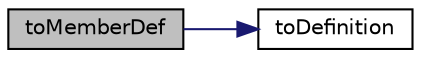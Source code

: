 digraph "toMemberDef"
{
 // LATEX_PDF_SIZE
  edge [fontname="Helvetica",fontsize="10",labelfontname="Helvetica",labelfontsize="10"];
  node [fontname="Helvetica",fontsize="10",shape=record];
  rankdir="LR";
  Node1 [label="toMemberDef",height=0.2,width=0.4,color="black", fillcolor="grey75", style="filled", fontcolor="black",tooltip=" "];
  Node1 -> Node2 [color="midnightblue",fontsize="10",style="solid"];
  Node2 [label="toDefinition",height=0.2,width=0.4,color="black", fillcolor="white", style="filled",URL="$definition_8cpp.html#ab43e817b86eeee8909980167d1a140c8",tooltip=" "];
}
